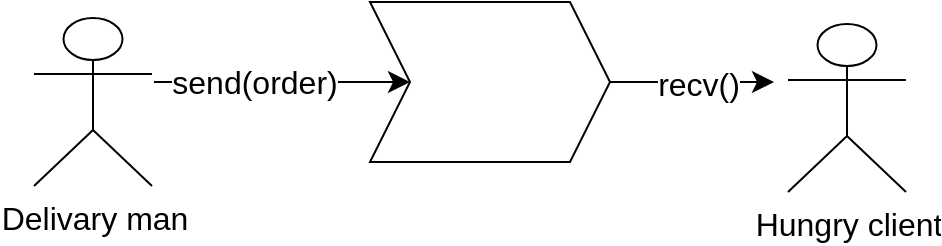 <mxfile version="22.1.18" type="device" pages="2">
  <diagram name="Page-1" id="GlHu5RXa4rlahreKh5Rq">
    <mxGraphModel dx="2073" dy="953" grid="0" gridSize="10" guides="1" tooltips="1" connect="1" arrows="1" fold="1" page="0" pageScale="1" pageWidth="850" pageHeight="1100" math="0" shadow="0">
      <root>
        <mxCell id="0" />
        <mxCell id="1" parent="0" />
        <mxCell id="Tq2bwrdeO_srMAR_igZd-7" style="edgeStyle=none;curved=1;rounded=0;orthogonalLoop=1;jettySize=auto;html=1;exitX=1;exitY=0.5;exitDx=0;exitDy=0;fontSize=12;startSize=8;endSize=8;" edge="1" parent="1" source="Tq2bwrdeO_srMAR_igZd-1">
          <mxGeometry relative="1" as="geometry">
            <mxPoint x="290" y="133" as="targetPoint" />
          </mxGeometry>
        </mxCell>
        <mxCell id="Tq2bwrdeO_srMAR_igZd-12" value="recv()" style="edgeLabel;html=1;align=center;verticalAlign=middle;resizable=0;points=[];fontSize=16;" vertex="1" connectable="0" parent="Tq2bwrdeO_srMAR_igZd-7">
          <mxGeometry x="0.047" y="-1" relative="1" as="geometry">
            <mxPoint x="1" as="offset" />
          </mxGeometry>
        </mxCell>
        <mxCell id="Tq2bwrdeO_srMAR_igZd-1" value="" style="shape=step;perimeter=stepPerimeter;whiteSpace=wrap;html=1;fixedSize=1;fontSize=16;" vertex="1" parent="1">
          <mxGeometry x="88" y="93" width="120" height="80" as="geometry" />
        </mxCell>
        <mxCell id="Tq2bwrdeO_srMAR_igZd-2" value="Hungry client" style="shape=umlActor;verticalLabelPosition=bottom;verticalAlign=top;html=1;outlineConnect=0;fontSize=16;" vertex="1" parent="1">
          <mxGeometry x="297" y="104" width="59" height="84" as="geometry" />
        </mxCell>
        <mxCell id="Tq2bwrdeO_srMAR_igZd-5" value="" style="endArrow=classic;html=1;rounded=0;fontSize=12;startSize=8;endSize=8;curved=1;entryX=0;entryY=0.5;entryDx=0;entryDy=0;" edge="1" parent="1" target="Tq2bwrdeO_srMAR_igZd-1">
          <mxGeometry width="50" height="50" relative="1" as="geometry">
            <mxPoint x="-20" y="133" as="sourcePoint" />
            <mxPoint x="149" y="209" as="targetPoint" />
          </mxGeometry>
        </mxCell>
        <mxCell id="Tq2bwrdeO_srMAR_igZd-6" value="send(order)" style="edgeLabel;html=1;align=center;verticalAlign=middle;resizable=0;points=[];fontSize=16;" vertex="1" connectable="0" parent="Tq2bwrdeO_srMAR_igZd-5">
          <mxGeometry x="-0.222" relative="1" as="geometry">
            <mxPoint as="offset" />
          </mxGeometry>
        </mxCell>
        <mxCell id="Tq2bwrdeO_srMAR_igZd-10" value="Delivary man" style="shape=umlActor;verticalLabelPosition=bottom;verticalAlign=top;html=1;outlineConnect=0;fontSize=16;" vertex="1" parent="1">
          <mxGeometry x="-80" y="101" width="59" height="84" as="geometry" />
        </mxCell>
      </root>
    </mxGraphModel>
  </diagram>
  <diagram id="XoNnLpThhvZUYZHfmT52" name="Page-2">
    <mxGraphModel dx="1822" dy="1610" grid="0" gridSize="10" guides="1" tooltips="1" connect="1" arrows="1" fold="1" page="0" pageScale="1" pageWidth="850" pageHeight="1100" math="0" shadow="0">
      <root>
        <mxCell id="0" />
        <mxCell id="1" parent="0" />
        <mxCell id="9o-EKTWFj7kfQejKklJt-4" value="" style="endArrow=none;html=1;rounded=0;fontSize=12;startSize=8;endSize=8;curved=1;" edge="1" parent="1">
          <mxGeometry width="50" height="50" relative="1" as="geometry">
            <mxPoint x="-252" y="-594" as="sourcePoint" />
            <mxPoint x="373" y="-591" as="targetPoint" />
          </mxGeometry>
        </mxCell>
        <mxCell id="9o-EKTWFj7kfQejKklJt-15" value="" style="endArrow=none;html=1;rounded=0;fontSize=12;startSize=8;endSize=8;curved=1;" edge="1" parent="1" target="9o-EKTWFj7kfQejKklJt-14">
          <mxGeometry width="50" height="50" relative="1" as="geometry">
            <mxPoint x="-252" y="-530" as="sourcePoint" />
            <mxPoint x="373" y="-527" as="targetPoint" />
          </mxGeometry>
        </mxCell>
        <mxCell id="9o-EKTWFj7kfQejKklJt-1" value="" style="endArrow=none;html=1;rounded=0;fontSize=12;startSize=8;endSize=8;curved=1;" edge="1" parent="1" source="9o-EKTWFj7kfQejKklJt-14">
          <mxGeometry width="50" height="50" relative="1" as="geometry">
            <mxPoint x="-252" y="-530" as="sourcePoint" />
            <mxPoint x="373" y="-527" as="targetPoint" />
          </mxGeometry>
        </mxCell>
        <mxCell id="9o-EKTWFj7kfQejKklJt-2" value="" style="rounded=0;whiteSpace=wrap;html=1;fontSize=16;fillColor=#dae8fc;strokeColor=#6c8ebf;" vertex="1" parent="1">
          <mxGeometry x="-255" y="-553" width="76" height="44" as="geometry" />
        </mxCell>
        <mxCell id="9o-EKTWFj7kfQejKklJt-5" value="" style="rounded=0;whiteSpace=wrap;html=1;fontSize=16;fillColor=#f8cecc;strokeColor=#b85450;" vertex="1" parent="1">
          <mxGeometry x="-179" y="-617" width="128" height="44" as="geometry" />
        </mxCell>
        <mxCell id="9o-EKTWFj7kfQejKklJt-10" value="" style="endArrow=none;dashed=1;html=1;dashPattern=1 3;strokeWidth=2;rounded=0;fontSize=12;startSize=8;endSize=8;curved=1;" edge="1" parent="1">
          <mxGeometry width="50" height="50" relative="1" as="geometry">
            <mxPoint x="-177" y="-664" as="sourcePoint" />
            <mxPoint x="-177" y="-453" as="targetPoint" />
          </mxGeometry>
        </mxCell>
        <mxCell id="9o-EKTWFj7kfQejKklJt-11" value="" style="endArrow=none;dashed=1;html=1;dashPattern=1 3;strokeWidth=2;rounded=0;fontSize=12;startSize=8;endSize=8;curved=1;" edge="1" parent="1">
          <mxGeometry width="50" height="50" relative="1" as="geometry">
            <mxPoint x="-47" y="-664" as="sourcePoint" />
            <mxPoint x="-47" y="-451" as="targetPoint" />
          </mxGeometry>
        </mxCell>
        <mxCell id="9o-EKTWFj7kfQejKklJt-12" value="" style="rounded=0;whiteSpace=wrap;html=1;fontSize=16;fillColor=#dae8fc;strokeColor=#6c8ebf;" vertex="1" parent="1">
          <mxGeometry x="-47" y="-551" width="76" height="44" as="geometry" />
        </mxCell>
        <mxCell id="9o-EKTWFj7kfQejKklJt-13" value="" style="rounded=0;whiteSpace=wrap;html=1;fontSize=16;fillColor=#f8cecc;strokeColor=#b85450;" vertex="1" parent="1">
          <mxGeometry x="32" y="-617" width="232" height="44" as="geometry" />
        </mxCell>
        <mxCell id="9o-EKTWFj7kfQejKklJt-14" value="" style="rounded=0;whiteSpace=wrap;html=1;fontSize=16;fillColor=#dae8fc;strokeColor=#6c8ebf;" vertex="1" parent="1">
          <mxGeometry x="269" y="-553" width="107" height="44" as="geometry" />
        </mxCell>
        <mxCell id="9o-EKTWFj7kfQejKklJt-16" value="Task 1" style="text;html=1;strokeColor=none;fillColor=none;align=center;verticalAlign=middle;whiteSpace=wrap;rounded=0;fontSize=16;" vertex="1" parent="1">
          <mxGeometry x="-354" y="-544" width="60" height="30" as="geometry" />
        </mxCell>
        <mxCell id="9o-EKTWFj7kfQejKklJt-17" value="Task 2" style="text;html=1;strokeColor=none;fillColor=none;align=center;verticalAlign=middle;whiteSpace=wrap;rounded=0;fontSize=16;" vertex="1" parent="1">
          <mxGeometry x="-354" y="-610" width="60" height="30" as="geometry" />
        </mxCell>
        <mxCell id="9o-EKTWFj7kfQejKklJt-18" value="" style="endArrow=none;dashed=1;html=1;dashPattern=1 3;strokeWidth=2;rounded=0;fontSize=12;startSize=8;endSize=8;curved=1;" edge="1" parent="1">
          <mxGeometry width="50" height="50" relative="1" as="geometry">
            <mxPoint x="32" y="-665" as="sourcePoint" />
            <mxPoint x="32" y="-452" as="targetPoint" />
          </mxGeometry>
        </mxCell>
        <mxCell id="9o-EKTWFj7kfQejKklJt-19" value="" style="endArrow=none;dashed=1;html=1;dashPattern=1 3;strokeWidth=2;rounded=0;fontSize=12;startSize=8;endSize=8;curved=1;" edge="1" parent="1">
          <mxGeometry width="50" height="50" relative="1" as="geometry">
            <mxPoint x="268" y="-656" as="sourcePoint" />
            <mxPoint x="268" y="-457" as="targetPoint" />
          </mxGeometry>
        </mxCell>
        <mxCell id="9o-EKTWFj7kfQejKklJt-20" value="T1 yield to T2" style="text;html=1;strokeColor=none;fillColor=none;align=center;verticalAlign=middle;whiteSpace=wrap;rounded=0;fontSize=12;" vertex="1" parent="1">
          <mxGeometry x="-228" y="-451" width="114" height="30" as="geometry" />
        </mxCell>
        <mxCell id="9o-EKTWFj7kfQejKklJt-21" value="T2 yield to T1" style="text;html=1;strokeColor=none;fillColor=none;align=center;verticalAlign=middle;whiteSpace=wrap;rounded=0;fontSize=12;" vertex="1" parent="1">
          <mxGeometry x="-108" y="-451" width="114" height="30" as="geometry" />
        </mxCell>
        <mxCell id="9o-EKTWFj7kfQejKklJt-22" value="T2 yield to T1" style="text;html=1;strokeColor=none;fillColor=none;align=center;verticalAlign=middle;whiteSpace=wrap;rounded=0;fontSize=12;" vertex="1" parent="1">
          <mxGeometry x="-14" y="-451" width="114" height="30" as="geometry" />
        </mxCell>
        <mxCell id="9o-EKTWFj7kfQejKklJt-23" value="T2 yield to T1" style="text;html=1;strokeColor=none;fillColor=none;align=center;verticalAlign=middle;whiteSpace=wrap;rounded=0;fontSize=12;" vertex="1" parent="1">
          <mxGeometry x="207" y="-451" width="114" height="30" as="geometry" />
        </mxCell>
        <mxCell id="9o-EKTWFj7kfQejKklJt-24" value="" style="endArrow=none;html=1;rounded=0;fontSize=12;startSize=8;endSize=8;curved=1;" edge="1" parent="1">
          <mxGeometry width="50" height="50" relative="1" as="geometry">
            <mxPoint x="-255" y="-290" as="sourcePoint" />
            <mxPoint x="370" y="-287" as="targetPoint" />
          </mxGeometry>
        </mxCell>
        <mxCell id="9o-EKTWFj7kfQejKklJt-25" value="" style="endArrow=none;html=1;rounded=0;fontSize=12;startSize=8;endSize=8;curved=1;" edge="1" parent="1" target="9o-EKTWFj7kfQejKklJt-33">
          <mxGeometry width="50" height="50" relative="1" as="geometry">
            <mxPoint x="-255" y="-226" as="sourcePoint" />
            <mxPoint x="370" y="-223" as="targetPoint" />
          </mxGeometry>
        </mxCell>
        <mxCell id="9o-EKTWFj7kfQejKklJt-26" value="" style="endArrow=none;html=1;rounded=0;fontSize=12;startSize=8;endSize=8;curved=1;" edge="1" parent="1" source="9o-EKTWFj7kfQejKklJt-47">
          <mxGeometry width="50" height="50" relative="1" as="geometry">
            <mxPoint x="-255" y="-226" as="sourcePoint" />
            <mxPoint x="374" y="-227" as="targetPoint" />
          </mxGeometry>
        </mxCell>
        <mxCell id="9o-EKTWFj7kfQejKklJt-27" value="" style="rounded=0;whiteSpace=wrap;html=1;fontSize=16;fillColor=#dae8fc;strokeColor=#6c8ebf;" vertex="1" parent="1">
          <mxGeometry x="-258" y="-249" width="76" height="44" as="geometry" />
        </mxCell>
        <mxCell id="9o-EKTWFj7kfQejKklJt-28" value="" style="rounded=0;whiteSpace=wrap;html=1;fontSize=16;fillColor=#f8cecc;strokeColor=#b85450;" vertex="1" parent="1">
          <mxGeometry x="-182" y="-313" width="94" height="44" as="geometry" />
        </mxCell>
        <mxCell id="9o-EKTWFj7kfQejKklJt-29" value="" style="endArrow=none;dashed=1;html=1;dashPattern=1 3;strokeWidth=2;rounded=0;fontSize=12;startSize=8;endSize=8;curved=1;" edge="1" parent="1">
          <mxGeometry width="50" height="50" relative="1" as="geometry">
            <mxPoint x="-180" y="-360" as="sourcePoint" />
            <mxPoint x="-180" y="-149" as="targetPoint" />
          </mxGeometry>
        </mxCell>
        <mxCell id="9o-EKTWFj7kfQejKklJt-30" value="" style="endArrow=none;dashed=1;html=1;dashPattern=1 3;strokeWidth=2;rounded=0;fontSize=12;startSize=8;endSize=8;curved=1;" edge="1" parent="1">
          <mxGeometry width="50" height="50" relative="1" as="geometry">
            <mxPoint x="-87" y="-360" as="sourcePoint" />
            <mxPoint x="-87" y="-147" as="targetPoint" />
          </mxGeometry>
        </mxCell>
        <mxCell id="9o-EKTWFj7kfQejKklJt-31" value="" style="rounded=0;whiteSpace=wrap;html=1;fontSize=16;fillColor=#dae8fc;strokeColor=#6c8ebf;" vertex="1" parent="1">
          <mxGeometry x="-85" y="-249" width="57" height="44" as="geometry" />
        </mxCell>
        <mxCell id="9o-EKTWFj7kfQejKklJt-32" value="" style="rounded=0;whiteSpace=wrap;html=1;fontSize=16;fillColor=#f8cecc;strokeColor=#b85450;" vertex="1" parent="1">
          <mxGeometry x="-23" y="-313" width="137" height="44" as="geometry" />
        </mxCell>
        <mxCell id="9o-EKTWFj7kfQejKklJt-33" value="" style="rounded=0;whiteSpace=wrap;html=1;fontSize=16;fillColor=#dae8fc;strokeColor=#6c8ebf;" vertex="1" parent="1">
          <mxGeometry x="114" y="-249" width="107" height="44" as="geometry" />
        </mxCell>
        <mxCell id="9o-EKTWFj7kfQejKklJt-34" value="Task 1" style="text;html=1;strokeColor=none;fillColor=none;align=center;verticalAlign=middle;whiteSpace=wrap;rounded=0;fontSize=16;" vertex="1" parent="1">
          <mxGeometry x="-357" y="-240" width="60" height="30" as="geometry" />
        </mxCell>
        <mxCell id="9o-EKTWFj7kfQejKklJt-35" value="Task 2" style="text;html=1;strokeColor=none;fillColor=none;align=center;verticalAlign=middle;whiteSpace=wrap;rounded=0;fontSize=16;" vertex="1" parent="1">
          <mxGeometry x="-357" y="-306" width="60" height="30" as="geometry" />
        </mxCell>
        <mxCell id="9o-EKTWFj7kfQejKklJt-36" value="" style="endArrow=none;dashed=1;html=1;dashPattern=1 3;strokeWidth=2;rounded=0;fontSize=12;startSize=8;endSize=8;curved=1;" edge="1" parent="1">
          <mxGeometry width="50" height="50" relative="1" as="geometry">
            <mxPoint x="-25" y="-362" as="sourcePoint" />
            <mxPoint x="-25" y="-149" as="targetPoint" />
          </mxGeometry>
        </mxCell>
        <mxCell id="9o-EKTWFj7kfQejKklJt-43" value="OS Scheduler" style="ellipse;whiteSpace=wrap;html=1;fontSize=16;" vertex="1" parent="1">
          <mxGeometry x="4" y="-33" width="120" height="80" as="geometry" />
        </mxCell>
        <mxCell id="9o-EKTWFj7kfQejKklJt-44" value="" style="endArrow=none;dashed=1;html=1;dashPattern=1 3;strokeWidth=2;rounded=0;fontSize=12;startSize=8;endSize=8;curved=1;" edge="1" parent="1">
          <mxGeometry width="50" height="50" relative="1" as="geometry">
            <mxPoint x="114" y="-361" as="sourcePoint" />
            <mxPoint x="114" y="-148" as="targetPoint" />
          </mxGeometry>
        </mxCell>
        <mxCell id="9o-EKTWFj7kfQejKklJt-45" value="" style="rounded=0;whiteSpace=wrap;html=1;fontSize=16;fillColor=#f8cecc;strokeColor=#b85450;" vertex="1" parent="1">
          <mxGeometry x="221" y="-311" width="137" height="44" as="geometry" />
        </mxCell>
        <mxCell id="9o-EKTWFj7kfQejKklJt-46" value="" style="endArrow=none;dashed=1;html=1;dashPattern=1 3;strokeWidth=2;rounded=0;fontSize=12;startSize=8;endSize=8;curved=1;" edge="1" parent="1">
          <mxGeometry width="50" height="50" relative="1" as="geometry">
            <mxPoint x="221" y="-361" as="sourcePoint" />
            <mxPoint x="221" y="-148" as="targetPoint" />
          </mxGeometry>
        </mxCell>
        <mxCell id="9o-EKTWFj7kfQejKklJt-48" value="" style="endArrow=none;html=1;rounded=0;fontSize=12;startSize=8;endSize=8;curved=1;" edge="1" parent="1" source="9o-EKTWFj7kfQejKklJt-33" target="9o-EKTWFj7kfQejKklJt-47">
          <mxGeometry width="50" height="50" relative="1" as="geometry">
            <mxPoint x="221" y="-227" as="sourcePoint" />
            <mxPoint x="374" y="-227" as="targetPoint" />
          </mxGeometry>
        </mxCell>
        <mxCell id="9o-EKTWFj7kfQejKklJt-47" value="" style="rounded=0;whiteSpace=wrap;html=1;fontSize=16;fillColor=#dae8fc;strokeColor=#6c8ebf;" vertex="1" parent="1">
          <mxGeometry x="359" y="-247" width="14" height="44" as="geometry" />
        </mxCell>
        <mxCell id="9o-EKTWFj7kfQejKklJt-49" value="" style="endArrow=none;dashed=1;html=1;dashPattern=1 3;strokeWidth=2;rounded=0;fontSize=12;startSize=8;endSize=8;curved=1;" edge="1" parent="1">
          <mxGeometry width="50" height="50" relative="1" as="geometry">
            <mxPoint x="359" y="-357" as="sourcePoint" />
            <mxPoint x="359" y="-144" as="targetPoint" />
          </mxGeometry>
        </mxCell>
        <mxCell id="9o-EKTWFj7kfQejKklJt-50" value="" style="endArrow=classic;html=1;rounded=0;fontSize=12;startSize=8;endSize=8;curved=1;exitX=0.5;exitY=0;exitDx=0;exitDy=0;" edge="1" parent="1" source="9o-EKTWFj7kfQejKklJt-51">
          <mxGeometry width="50" height="50" relative="1" as="geometry">
            <mxPoint x="-40" y="-81" as="sourcePoint" />
            <mxPoint x="-182" y="-148" as="targetPoint" />
          </mxGeometry>
        </mxCell>
        <mxCell id="9o-EKTWFj7kfQejKklJt-51" value="&lt;font style=&quot;font-size: 12px;&quot;&gt;Context switch to an other task&lt;/font&gt;" style="text;html=1;strokeColor=none;fillColor=none;align=center;verticalAlign=middle;whiteSpace=wrap;rounded=0;fontSize=16;" vertex="1" parent="1">
          <mxGeometry x="-1" y="-69" width="138" height="30" as="geometry" />
        </mxCell>
        <mxCell id="9o-EKTWFj7kfQejKklJt-52" value="" style="endArrow=classic;html=1;rounded=0;fontSize=12;startSize=8;endSize=8;curved=1;" edge="1" parent="1">
          <mxGeometry width="50" height="50" relative="1" as="geometry">
            <mxPoint x="66" y="-68" as="sourcePoint" />
            <mxPoint x="-84" y="-148" as="targetPoint" />
          </mxGeometry>
        </mxCell>
        <mxCell id="9o-EKTWFj7kfQejKklJt-53" value="" style="endArrow=classic;html=1;rounded=0;fontSize=12;startSize=8;endSize=8;curved=1;" edge="1" parent="1">
          <mxGeometry width="50" height="50" relative="1" as="geometry">
            <mxPoint x="68" y="-68" as="sourcePoint" />
            <mxPoint x="-25" y="-151" as="targetPoint" />
          </mxGeometry>
        </mxCell>
        <mxCell id="9o-EKTWFj7kfQejKklJt-54" value="" style="endArrow=classic;html=1;rounded=0;fontSize=12;startSize=8;endSize=8;curved=1;exitX=0.5;exitY=0;exitDx=0;exitDy=0;" edge="1" parent="1" source="9o-EKTWFj7kfQejKklJt-51">
          <mxGeometry width="50" height="50" relative="1" as="geometry">
            <mxPoint x="98" y="-39" as="sourcePoint" />
            <mxPoint x="114" y="-150" as="targetPoint" />
          </mxGeometry>
        </mxCell>
        <mxCell id="9o-EKTWFj7kfQejKklJt-55" value="" style="endArrow=classic;html=1;rounded=0;fontSize=12;startSize=8;endSize=8;curved=1;exitX=0.5;exitY=0;exitDx=0;exitDy=0;" edge="1" parent="1" source="9o-EKTWFj7kfQejKklJt-51">
          <mxGeometry width="50" height="50" relative="1" as="geometry">
            <mxPoint x="108" y="-29" as="sourcePoint" />
            <mxPoint x="223" y="-150" as="targetPoint" />
          </mxGeometry>
        </mxCell>
        <mxCell id="9o-EKTWFj7kfQejKklJt-56" value="" style="endArrow=classic;html=1;rounded=0;fontSize=12;startSize=8;endSize=8;curved=1;exitX=0.5;exitY=0;exitDx=0;exitDy=0;" edge="1" parent="1" source="9o-EKTWFj7kfQejKklJt-51">
          <mxGeometry width="50" height="50" relative="1" as="geometry">
            <mxPoint x="118" y="-19" as="sourcePoint" />
            <mxPoint x="358" y="-147" as="targetPoint" />
          </mxGeometry>
        </mxCell>
      </root>
    </mxGraphModel>
  </diagram>
</mxfile>
